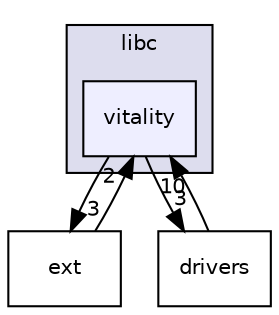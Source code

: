 digraph "libc/vitality" {
  compound=true
  node [ fontsize="10", fontname="Helvetica"];
  edge [ labelfontsize="10", labelfontname="Helvetica"];
  subgraph clusterdir_fc1eb218ab426e5adb60367f98438da0 {
    graph [ bgcolor="#ddddee", pencolor="black", label="libc" fontname="Helvetica", fontsize="10", URL="dir_fc1eb218ab426e5adb60367f98438da0.html"]
  dir_23423b050fd890776a6e094b978d172e [shape=box, label="vitality", style="filled", fillcolor="#eeeeff", pencolor="black", URL="dir_23423b050fd890776a6e094b978d172e.html"];
  }
  dir_c8aa6d4abc9a0662ff2d67630dd4c4d1 [shape=box label="ext" URL="dir_c8aa6d4abc9a0662ff2d67630dd4c4d1.html"];
  dir_14bc92f4b96c8519b376567118ac28b3 [shape=box label="drivers" URL="dir_14bc92f4b96c8519b376567118ac28b3.html"];
  dir_c8aa6d4abc9a0662ff2d67630dd4c4d1->dir_23423b050fd890776a6e094b978d172e [headlabel="2", labeldistance=1.5 headhref="dir_000003_000005.html"];
  dir_14bc92f4b96c8519b376567118ac28b3->dir_23423b050fd890776a6e094b978d172e [headlabel="10", labeldistance=1.5 headhref="dir_000000_000005.html"];
  dir_23423b050fd890776a6e094b978d172e->dir_c8aa6d4abc9a0662ff2d67630dd4c4d1 [headlabel="3", labeldistance=1.5 headhref="dir_000005_000003.html"];
  dir_23423b050fd890776a6e094b978d172e->dir_14bc92f4b96c8519b376567118ac28b3 [headlabel="3", labeldistance=1.5 headhref="dir_000005_000000.html"];
}
